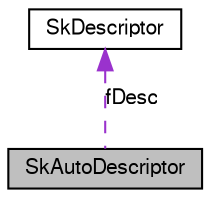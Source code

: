 digraph G
{
  edge [fontname="FreeSans",fontsize="10",labelfontname="FreeSans",labelfontsize="10"];
  node [fontname="FreeSans",fontsize="10",shape=record];
  Node1 [label="SkAutoDescriptor",height=0.2,width=0.4,color="black", fillcolor="grey75", style="filled" fontcolor="black"];
  Node2 -> Node1 [dir=back,color="darkorchid3",fontsize="10",style="dashed",label="fDesc",fontname="FreeSans"];
  Node2 [label="SkDescriptor",height=0.2,width=0.4,color="black", fillcolor="white", style="filled",URL="$class_sk_descriptor.html"];
}
